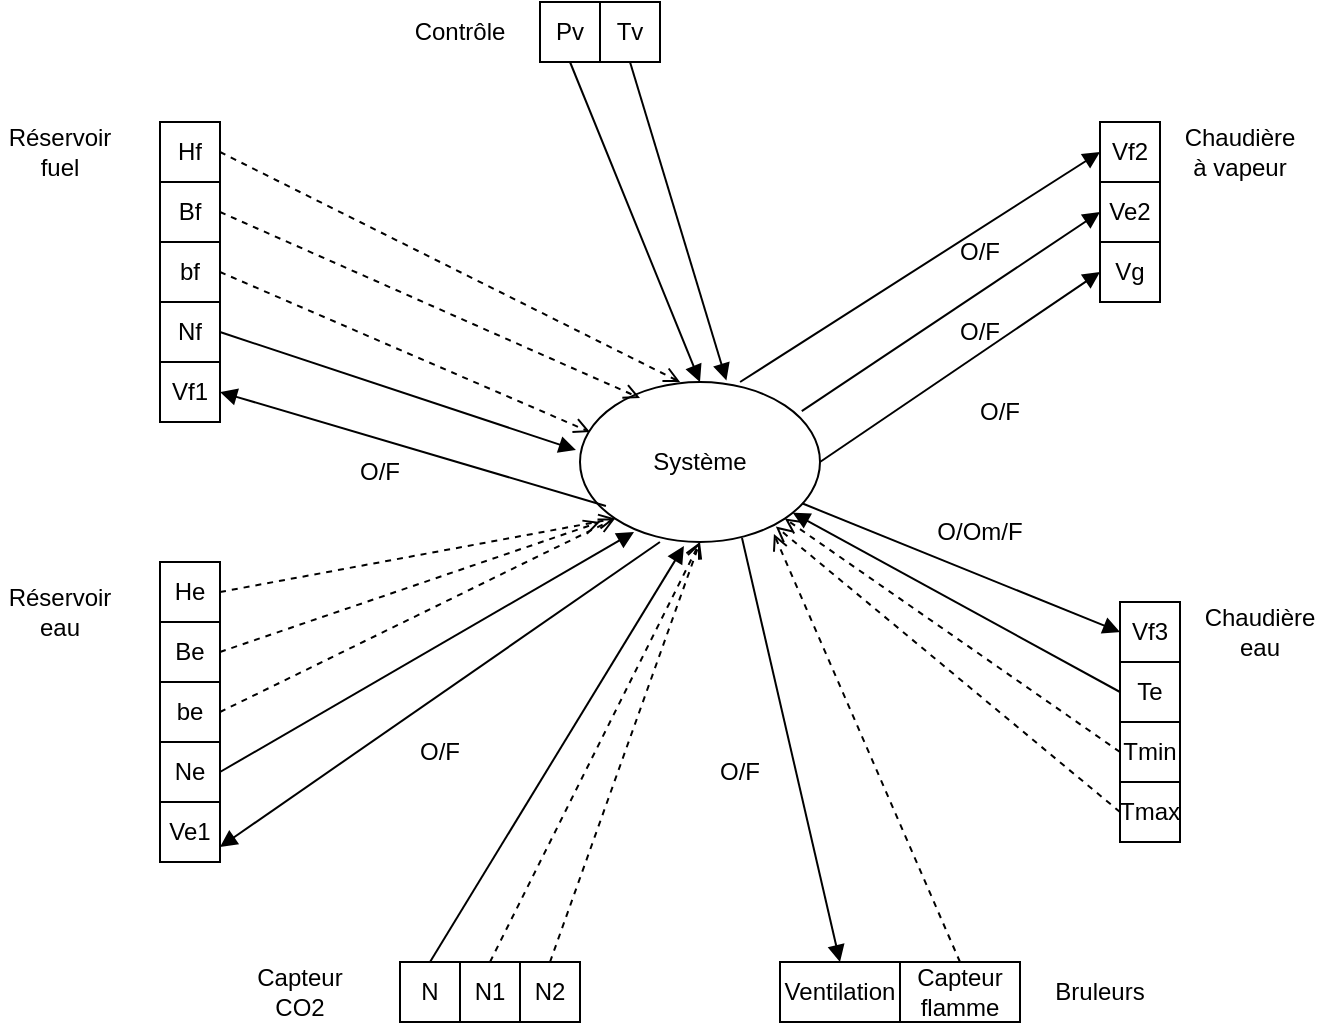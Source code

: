 <mxfile version="24.8.9">
  <diagram name="Page-1" id="usMXft0gfjrzBEacXhbt">
    <mxGraphModel dx="1518" dy="656" grid="1" gridSize="10" guides="1" tooltips="1" connect="1" arrows="1" fold="1" page="1" pageScale="1" pageWidth="827" pageHeight="1169" math="0" shadow="0">
      <root>
        <mxCell id="0" />
        <mxCell id="1" parent="0" />
        <mxCell id="W-q-eWjmGfJw_XpFfMKe-1" value="Système" style="ellipse;whiteSpace=wrap;html=1;" vertex="1" parent="1">
          <mxGeometry x="350" y="220" width="120" height="80" as="geometry" />
        </mxCell>
        <mxCell id="W-q-eWjmGfJw_XpFfMKe-2" value="Réservoir fuel" style="text;html=1;align=center;verticalAlign=middle;whiteSpace=wrap;rounded=0;" vertex="1" parent="1">
          <mxGeometry x="60" y="90" width="60" height="30" as="geometry" />
        </mxCell>
        <mxCell id="W-q-eWjmGfJw_XpFfMKe-3" value="Bruleurs" style="text;html=1;align=center;verticalAlign=middle;whiteSpace=wrap;rounded=0;" vertex="1" parent="1">
          <mxGeometry x="580" y="510" width="60" height="30" as="geometry" />
        </mxCell>
        <mxCell id="W-q-eWjmGfJw_XpFfMKe-5" value="Chaudière à vapeur" style="text;html=1;align=center;verticalAlign=middle;whiteSpace=wrap;rounded=0;" vertex="1" parent="1">
          <mxGeometry x="650" y="90" width="60" height="30" as="geometry" />
        </mxCell>
        <mxCell id="W-q-eWjmGfJw_XpFfMKe-8" value="Capteur CO2" style="text;html=1;align=center;verticalAlign=middle;whiteSpace=wrap;rounded=0;" vertex="1" parent="1">
          <mxGeometry x="180" y="510" width="60" height="30" as="geometry" />
        </mxCell>
        <mxCell id="W-q-eWjmGfJw_XpFfMKe-9" value="Hf" style="rounded=0;whiteSpace=wrap;html=1;" vertex="1" parent="1">
          <mxGeometry x="140" y="90" width="30" height="30" as="geometry" />
        </mxCell>
        <mxCell id="W-q-eWjmGfJw_XpFfMKe-10" value="Bf" style="rounded=0;whiteSpace=wrap;html=1;" vertex="1" parent="1">
          <mxGeometry x="140" y="120" width="30" height="30" as="geometry" />
        </mxCell>
        <mxCell id="W-q-eWjmGfJw_XpFfMKe-12" value="bf" style="rounded=0;whiteSpace=wrap;html=1;" vertex="1" parent="1">
          <mxGeometry x="140" y="150" width="30" height="30" as="geometry" />
        </mxCell>
        <mxCell id="W-q-eWjmGfJw_XpFfMKe-13" value="Nf" style="rounded=0;whiteSpace=wrap;html=1;" vertex="1" parent="1">
          <mxGeometry x="140" y="180" width="30" height="30" as="geometry" />
        </mxCell>
        <mxCell id="W-q-eWjmGfJw_XpFfMKe-14" value="Vf1" style="rounded=0;whiteSpace=wrap;html=1;" vertex="1" parent="1">
          <mxGeometry x="140" y="210" width="30" height="30" as="geometry" />
        </mxCell>
        <mxCell id="W-q-eWjmGfJw_XpFfMKe-15" value="" style="html=1;verticalAlign=bottom;labelBackgroundColor=none;endArrow=open;endFill=0;dashed=1;rounded=0;exitX=1;exitY=0.5;exitDx=0;exitDy=0;entryX=0.417;entryY=0;entryDx=0;entryDy=0;entryPerimeter=0;" edge="1" parent="1" source="W-q-eWjmGfJw_XpFfMKe-9" target="W-q-eWjmGfJw_XpFfMKe-1">
          <mxGeometry x="-0.236" y="93" width="160" relative="1" as="geometry">
            <mxPoint x="180" y="110" as="sourcePoint" />
            <mxPoint x="260" y="160" as="targetPoint" />
            <mxPoint as="offset" />
          </mxGeometry>
        </mxCell>
        <mxCell id="W-q-eWjmGfJw_XpFfMKe-17" value="" style="html=1;verticalAlign=bottom;labelBackgroundColor=none;endArrow=open;endFill=0;dashed=1;rounded=0;exitX=1;exitY=0.5;exitDx=0;exitDy=0;entryX=0.25;entryY=0.1;entryDx=0;entryDy=0;entryPerimeter=0;" edge="1" parent="1" source="W-q-eWjmGfJw_XpFfMKe-10" target="W-q-eWjmGfJw_XpFfMKe-1">
          <mxGeometry x="-0.236" y="93" width="160" relative="1" as="geometry">
            <mxPoint x="180" y="115" as="sourcePoint" />
            <mxPoint x="377" y="242" as="targetPoint" />
            <mxPoint as="offset" />
          </mxGeometry>
        </mxCell>
        <mxCell id="W-q-eWjmGfJw_XpFfMKe-18" value="" style="html=1;verticalAlign=bottom;labelBackgroundColor=none;endArrow=open;endFill=0;dashed=1;rounded=0;exitX=1;exitY=0.5;exitDx=0;exitDy=0;entryX=0.042;entryY=0.313;entryDx=0;entryDy=0;entryPerimeter=0;" edge="1" parent="1" source="W-q-eWjmGfJw_XpFfMKe-12" target="W-q-eWjmGfJw_XpFfMKe-1">
          <mxGeometry x="-0.236" y="93" width="160" relative="1" as="geometry">
            <mxPoint x="190" y="125" as="sourcePoint" />
            <mxPoint x="387" y="252" as="targetPoint" />
            <mxPoint as="offset" />
          </mxGeometry>
        </mxCell>
        <mxCell id="W-q-eWjmGfJw_XpFfMKe-20" value="" style="html=1;verticalAlign=bottom;labelBackgroundColor=none;endArrow=block;endFill=1;endSize=6;align=left;rounded=0;exitX=0.108;exitY=0.775;exitDx=0;exitDy=0;exitPerimeter=0;entryX=1;entryY=0.5;entryDx=0;entryDy=0;" edge="1" parent="1" source="W-q-eWjmGfJw_XpFfMKe-1" target="W-q-eWjmGfJw_XpFfMKe-14">
          <mxGeometry relative="1" as="geometry">
            <mxPoint x="60" y="260" as="sourcePoint" />
            <mxPoint x="120" y="300" as="targetPoint" />
            <mxPoint as="offset" />
          </mxGeometry>
        </mxCell>
        <mxCell id="W-q-eWjmGfJw_XpFfMKe-21" value="O/F" style="text;html=1;align=center;verticalAlign=middle;whiteSpace=wrap;rounded=0;" vertex="1" parent="1">
          <mxGeometry x="220" y="250" width="60" height="30" as="geometry" />
        </mxCell>
        <mxCell id="W-q-eWjmGfJw_XpFfMKe-22" value="" style="html=1;verticalAlign=bottom;labelBackgroundColor=none;endArrow=block;endFill=1;endSize=6;align=left;rounded=0;exitX=1;exitY=0.5;exitDx=0;exitDy=0;entryX=-0.017;entryY=0.425;entryDx=0;entryDy=0;entryPerimeter=0;" edge="1" parent="1" source="W-q-eWjmGfJw_XpFfMKe-13" target="W-q-eWjmGfJw_XpFfMKe-1">
          <mxGeometry relative="1" as="geometry">
            <mxPoint x="373" y="292" as="sourcePoint" />
            <mxPoint x="180" y="235" as="targetPoint" />
            <mxPoint as="offset" />
          </mxGeometry>
        </mxCell>
        <mxCell id="W-q-eWjmGfJw_XpFfMKe-23" value="Vf2" style="rounded=0;whiteSpace=wrap;html=1;" vertex="1" parent="1">
          <mxGeometry x="610" y="90" width="30" height="30" as="geometry" />
        </mxCell>
        <mxCell id="W-q-eWjmGfJw_XpFfMKe-25" value="Ve2" style="rounded=0;whiteSpace=wrap;html=1;" vertex="1" parent="1">
          <mxGeometry x="610" y="120" width="30" height="30" as="geometry" />
        </mxCell>
        <mxCell id="W-q-eWjmGfJw_XpFfMKe-27" value="Vg" style="rounded=0;whiteSpace=wrap;html=1;" vertex="1" parent="1">
          <mxGeometry x="610" y="150" width="30" height="30" as="geometry" />
        </mxCell>
        <mxCell id="W-q-eWjmGfJw_XpFfMKe-29" value="Chaudière eau" style="text;html=1;align=center;verticalAlign=middle;whiteSpace=wrap;rounded=0;" vertex="1" parent="1">
          <mxGeometry x="660" y="330" width="60" height="30" as="geometry" />
        </mxCell>
        <mxCell id="W-q-eWjmGfJw_XpFfMKe-31" value="Vf3" style="rounded=0;whiteSpace=wrap;html=1;" vertex="1" parent="1">
          <mxGeometry x="620" y="330" width="30" height="30" as="geometry" />
        </mxCell>
        <mxCell id="W-q-eWjmGfJw_XpFfMKe-32" value="Te" style="rounded=0;whiteSpace=wrap;html=1;" vertex="1" parent="1">
          <mxGeometry x="620" y="360" width="30" height="30" as="geometry" />
        </mxCell>
        <mxCell id="W-q-eWjmGfJw_XpFfMKe-33" value="Tmin" style="rounded=0;whiteSpace=wrap;html=1;" vertex="1" parent="1">
          <mxGeometry x="620" y="390" width="30" height="30" as="geometry" />
        </mxCell>
        <mxCell id="W-q-eWjmGfJw_XpFfMKe-34" value="Tmax" style="rounded=0;whiteSpace=wrap;html=1;" vertex="1" parent="1">
          <mxGeometry x="620" y="420" width="30" height="30" as="geometry" />
        </mxCell>
        <mxCell id="W-q-eWjmGfJw_XpFfMKe-36" value="N" style="rounded=0;whiteSpace=wrap;html=1;" vertex="1" parent="1">
          <mxGeometry x="260" y="510" width="30" height="30" as="geometry" />
        </mxCell>
        <mxCell id="W-q-eWjmGfJw_XpFfMKe-38" value="N1" style="rounded=0;whiteSpace=wrap;html=1;" vertex="1" parent="1">
          <mxGeometry x="290" y="510" width="30" height="30" as="geometry" />
        </mxCell>
        <mxCell id="W-q-eWjmGfJw_XpFfMKe-40" value="N2" style="rounded=0;whiteSpace=wrap;html=1;" vertex="1" parent="1">
          <mxGeometry x="320" y="510" width="30" height="30" as="geometry" />
        </mxCell>
        <mxCell id="W-q-eWjmGfJw_XpFfMKe-41" value="Réservoir eau" style="text;html=1;align=center;verticalAlign=middle;whiteSpace=wrap;rounded=0;" vertex="1" parent="1">
          <mxGeometry x="60" y="320" width="60" height="30" as="geometry" />
        </mxCell>
        <mxCell id="W-q-eWjmGfJw_XpFfMKe-47" value="He" style="rounded=0;whiteSpace=wrap;html=1;" vertex="1" parent="1">
          <mxGeometry x="140" y="310" width="30" height="30" as="geometry" />
        </mxCell>
        <mxCell id="W-q-eWjmGfJw_XpFfMKe-49" value="Be" style="rounded=0;whiteSpace=wrap;html=1;" vertex="1" parent="1">
          <mxGeometry x="140" y="340" width="30" height="30" as="geometry" />
        </mxCell>
        <mxCell id="W-q-eWjmGfJw_XpFfMKe-50" value="be" style="rounded=0;whiteSpace=wrap;html=1;" vertex="1" parent="1">
          <mxGeometry x="140" y="370" width="30" height="30" as="geometry" />
        </mxCell>
        <mxCell id="W-q-eWjmGfJw_XpFfMKe-51" value="Ne" style="rounded=0;whiteSpace=wrap;html=1;" vertex="1" parent="1">
          <mxGeometry x="140" y="400" width="30" height="30" as="geometry" />
        </mxCell>
        <mxCell id="W-q-eWjmGfJw_XpFfMKe-52" value="Ve1" style="rounded=0;whiteSpace=wrap;html=1;" vertex="1" parent="1">
          <mxGeometry x="140" y="430" width="30" height="30" as="geometry" />
        </mxCell>
        <mxCell id="W-q-eWjmGfJw_XpFfMKe-54" value="Ventilation" style="rounded=0;whiteSpace=wrap;html=1;" vertex="1" parent="1">
          <mxGeometry x="450" y="510" width="60" height="30" as="geometry" />
        </mxCell>
        <mxCell id="W-q-eWjmGfJw_XpFfMKe-55" value="Capteur flamme" style="rounded=0;whiteSpace=wrap;html=1;" vertex="1" parent="1">
          <mxGeometry x="510" y="510" width="60" height="30" as="geometry" />
        </mxCell>
        <mxCell id="W-q-eWjmGfJw_XpFfMKe-57" value="" style="html=1;verticalAlign=bottom;labelBackgroundColor=none;endArrow=open;endFill=0;dashed=1;rounded=0;exitX=1;exitY=0.5;exitDx=0;exitDy=0;entryX=0;entryY=1;entryDx=0;entryDy=0;" edge="1" parent="1" source="W-q-eWjmGfJw_XpFfMKe-47" target="W-q-eWjmGfJw_XpFfMKe-1">
          <mxGeometry x="-0.236" y="93" width="160" relative="1" as="geometry">
            <mxPoint x="180" y="115" as="sourcePoint" />
            <mxPoint x="410" y="230" as="targetPoint" />
            <mxPoint as="offset" />
          </mxGeometry>
        </mxCell>
        <mxCell id="W-q-eWjmGfJw_XpFfMKe-58" value="" style="html=1;verticalAlign=bottom;labelBackgroundColor=none;endArrow=open;endFill=0;dashed=1;rounded=0;exitX=1;exitY=0.5;exitDx=0;exitDy=0;" edge="1" parent="1" source="W-q-eWjmGfJw_XpFfMKe-49">
          <mxGeometry x="-0.236" y="93" width="160" relative="1" as="geometry">
            <mxPoint x="180" y="145" as="sourcePoint" />
            <mxPoint x="360" y="290" as="targetPoint" />
            <mxPoint as="offset" />
          </mxGeometry>
        </mxCell>
        <mxCell id="W-q-eWjmGfJw_XpFfMKe-59" value="" style="html=1;verticalAlign=bottom;labelBackgroundColor=none;endArrow=open;endFill=0;dashed=1;rounded=0;exitX=1;exitY=0.5;exitDx=0;exitDy=0;entryX=0;entryY=1;entryDx=0;entryDy=0;" edge="1" parent="1" source="W-q-eWjmGfJw_XpFfMKe-50" target="W-q-eWjmGfJw_XpFfMKe-1">
          <mxGeometry x="-0.236" y="93" width="160" relative="1" as="geometry">
            <mxPoint x="180" y="175" as="sourcePoint" />
            <mxPoint x="419" y="300" as="targetPoint" />
            <mxPoint as="offset" />
          </mxGeometry>
        </mxCell>
        <mxCell id="W-q-eWjmGfJw_XpFfMKe-60" value="" style="html=1;verticalAlign=bottom;labelBackgroundColor=none;endArrow=block;endFill=1;endSize=6;align=left;rounded=0;exitX=1;exitY=0.5;exitDx=0;exitDy=0;entryX=0.225;entryY=0.938;entryDx=0;entryDy=0;entryPerimeter=0;" edge="1" parent="1" source="W-q-eWjmGfJw_XpFfMKe-51" target="W-q-eWjmGfJw_XpFfMKe-1">
          <mxGeometry relative="1" as="geometry">
            <mxPoint x="180" y="205" as="sourcePoint" />
            <mxPoint x="358" y="264" as="targetPoint" />
            <mxPoint as="offset" />
          </mxGeometry>
        </mxCell>
        <mxCell id="W-q-eWjmGfJw_XpFfMKe-61" value="" style="html=1;verticalAlign=bottom;labelBackgroundColor=none;endArrow=block;endFill=1;endSize=6;align=left;rounded=0;entryX=1;entryY=0.75;entryDx=0;entryDy=0;exitX=0.333;exitY=1;exitDx=0;exitDy=0;exitPerimeter=0;" edge="1" parent="1" source="W-q-eWjmGfJw_XpFfMKe-1" target="W-q-eWjmGfJw_XpFfMKe-52">
          <mxGeometry relative="1" as="geometry">
            <mxPoint x="460" y="310" as="sourcePoint" />
            <mxPoint x="180" y="235" as="targetPoint" />
            <mxPoint as="offset" />
            <Array as="points" />
          </mxGeometry>
        </mxCell>
        <mxCell id="W-q-eWjmGfJw_XpFfMKe-62" value="O/F" style="text;html=1;align=center;verticalAlign=middle;whiteSpace=wrap;rounded=0;" vertex="1" parent="1">
          <mxGeometry x="250" y="390" width="60" height="30" as="geometry" />
        </mxCell>
        <mxCell id="W-q-eWjmGfJw_XpFfMKe-63" value="" style="html=1;verticalAlign=bottom;labelBackgroundColor=none;endArrow=block;endFill=1;endSize=6;align=left;rounded=0;exitX=0.5;exitY=0;exitDx=0;exitDy=0;entryX=0.433;entryY=1.025;entryDx=0;entryDy=0;entryPerimeter=0;" edge="1" parent="1" source="W-q-eWjmGfJw_XpFfMKe-36" target="W-q-eWjmGfJw_XpFfMKe-1">
          <mxGeometry relative="1" as="geometry">
            <mxPoint x="180" y="425" as="sourcePoint" />
            <mxPoint x="387" y="305" as="targetPoint" />
            <mxPoint as="offset" />
          </mxGeometry>
        </mxCell>
        <mxCell id="W-q-eWjmGfJw_XpFfMKe-64" value="" style="html=1;verticalAlign=bottom;labelBackgroundColor=none;endArrow=open;endFill=0;dashed=1;rounded=0;exitX=0.5;exitY=0;exitDx=0;exitDy=0;entryX=0.5;entryY=1;entryDx=0;entryDy=0;" edge="1" parent="1" source="W-q-eWjmGfJw_XpFfMKe-38" target="W-q-eWjmGfJw_XpFfMKe-1">
          <mxGeometry x="-0.236" y="93" width="160" relative="1" as="geometry">
            <mxPoint x="180" y="395" as="sourcePoint" />
            <mxPoint x="378" y="298" as="targetPoint" />
            <mxPoint as="offset" />
          </mxGeometry>
        </mxCell>
        <mxCell id="W-q-eWjmGfJw_XpFfMKe-65" value="" style="html=1;verticalAlign=bottom;labelBackgroundColor=none;endArrow=open;endFill=0;dashed=1;rounded=0;exitX=0.5;exitY=0;exitDx=0;exitDy=0;entryX=0.5;entryY=1;entryDx=0;entryDy=0;" edge="1" parent="1" source="W-q-eWjmGfJw_XpFfMKe-40" target="W-q-eWjmGfJw_XpFfMKe-1">
          <mxGeometry x="-0.236" y="93" width="160" relative="1" as="geometry">
            <mxPoint x="315" y="520" as="sourcePoint" />
            <mxPoint x="420" y="310" as="targetPoint" />
            <mxPoint as="offset" />
          </mxGeometry>
        </mxCell>
        <mxCell id="W-q-eWjmGfJw_XpFfMKe-66" value="" style="html=1;verticalAlign=bottom;labelBackgroundColor=none;endArrow=block;endFill=1;endSize=6;align=left;rounded=0;entryX=0.5;entryY=0;entryDx=0;entryDy=0;exitX=0.675;exitY=0.975;exitDx=0;exitDy=0;exitPerimeter=0;" edge="1" parent="1" source="W-q-eWjmGfJw_XpFfMKe-1" target="W-q-eWjmGfJw_XpFfMKe-54">
          <mxGeometry relative="1" as="geometry">
            <mxPoint x="400" y="310" as="sourcePoint" />
            <mxPoint x="180" y="463" as="targetPoint" />
            <mxPoint as="offset" />
            <Array as="points" />
          </mxGeometry>
        </mxCell>
        <mxCell id="W-q-eWjmGfJw_XpFfMKe-67" value="O/F" style="text;html=1;align=center;verticalAlign=middle;whiteSpace=wrap;rounded=0;" vertex="1" parent="1">
          <mxGeometry x="400" y="400" width="60" height="30" as="geometry" />
        </mxCell>
        <mxCell id="W-q-eWjmGfJw_XpFfMKe-69" value="" style="html=1;verticalAlign=bottom;labelBackgroundColor=none;endArrow=open;endFill=0;dashed=1;rounded=0;exitX=0.5;exitY=0;exitDx=0;exitDy=0;entryX=0.808;entryY=0.95;entryDx=0;entryDy=0;entryPerimeter=0;" edge="1" parent="1" source="W-q-eWjmGfJw_XpFfMKe-55" target="W-q-eWjmGfJw_XpFfMKe-1">
          <mxGeometry x="-0.236" y="93" width="160" relative="1" as="geometry">
            <mxPoint x="345" y="520" as="sourcePoint" />
            <mxPoint x="420" y="310" as="targetPoint" />
            <mxPoint as="offset" />
          </mxGeometry>
        </mxCell>
        <mxCell id="W-q-eWjmGfJw_XpFfMKe-70" value="" style="html=1;verticalAlign=bottom;labelBackgroundColor=none;endArrow=block;endFill=1;endSize=6;align=left;rounded=0;entryX=0;entryY=0.5;entryDx=0;entryDy=0;" edge="1" parent="1" source="W-q-eWjmGfJw_XpFfMKe-1" target="W-q-eWjmGfJw_XpFfMKe-31">
          <mxGeometry relative="1" as="geometry">
            <mxPoint x="373" y="292" as="sourcePoint" />
            <mxPoint x="180" y="235" as="targetPoint" />
            <mxPoint as="offset" />
          </mxGeometry>
        </mxCell>
        <mxCell id="W-q-eWjmGfJw_XpFfMKe-71" value="O/Om/F" style="text;html=1;align=center;verticalAlign=middle;whiteSpace=wrap;rounded=0;" vertex="1" parent="1">
          <mxGeometry x="520" y="280" width="60" height="30" as="geometry" />
        </mxCell>
        <mxCell id="W-q-eWjmGfJw_XpFfMKe-73" value="" style="html=1;verticalAlign=bottom;labelBackgroundColor=none;endArrow=block;endFill=1;endSize=6;align=left;rounded=0;exitX=0;exitY=0.5;exitDx=0;exitDy=0;" edge="1" parent="1" source="W-q-eWjmGfJw_XpFfMKe-32" target="W-q-eWjmGfJw_XpFfMKe-1">
          <mxGeometry relative="1" as="geometry">
            <mxPoint x="180" y="425" as="sourcePoint" />
            <mxPoint x="387" y="305" as="targetPoint" />
            <mxPoint as="offset" />
          </mxGeometry>
        </mxCell>
        <mxCell id="W-q-eWjmGfJw_XpFfMKe-74" value="" style="html=1;verticalAlign=bottom;labelBackgroundColor=none;endArrow=open;endFill=0;dashed=1;rounded=0;exitX=0;exitY=0.5;exitDx=0;exitDy=0;entryX=1;entryY=1;entryDx=0;entryDy=0;" edge="1" parent="1" source="W-q-eWjmGfJw_XpFfMKe-33" target="W-q-eWjmGfJw_XpFfMKe-1">
          <mxGeometry x="-0.233" y="93" width="160" relative="1" as="geometry">
            <mxPoint x="550" y="520" as="sourcePoint" />
            <mxPoint x="457" y="306" as="targetPoint" />
            <mxPoint as="offset" />
          </mxGeometry>
        </mxCell>
        <mxCell id="W-q-eWjmGfJw_XpFfMKe-76" value="" style="html=1;verticalAlign=bottom;labelBackgroundColor=none;endArrow=open;endFill=0;dashed=1;rounded=0;exitX=0;exitY=0.5;exitDx=0;exitDy=0;entryX=0.816;entryY=0.903;entryDx=0;entryDy=0;entryPerimeter=0;" edge="1" parent="1" source="W-q-eWjmGfJw_XpFfMKe-34" target="W-q-eWjmGfJw_XpFfMKe-1">
          <mxGeometry x="-0.236" y="93" width="160" relative="1" as="geometry">
            <mxPoint x="630" y="415" as="sourcePoint" />
            <mxPoint x="462" y="298" as="targetPoint" />
            <mxPoint as="offset" />
          </mxGeometry>
        </mxCell>
        <mxCell id="W-q-eWjmGfJw_XpFfMKe-77" value="" style="html=1;verticalAlign=bottom;labelBackgroundColor=none;endArrow=block;endFill=1;endSize=6;align=left;rounded=0;exitX=1;exitY=0.5;exitDx=0;exitDy=0;entryX=0;entryY=0.5;entryDx=0;entryDy=0;" edge="1" parent="1" source="W-q-eWjmGfJw_XpFfMKe-1" target="W-q-eWjmGfJw_XpFfMKe-27">
          <mxGeometry relative="1" as="geometry">
            <mxPoint x="373" y="292" as="sourcePoint" />
            <mxPoint x="180" y="235" as="targetPoint" />
            <mxPoint as="offset" />
          </mxGeometry>
        </mxCell>
        <mxCell id="W-q-eWjmGfJw_XpFfMKe-78" value="" style="html=1;verticalAlign=bottom;labelBackgroundColor=none;endArrow=block;endFill=1;endSize=6;align=left;rounded=0;exitX=0.924;exitY=0.182;exitDx=0;exitDy=0;entryX=0;entryY=0.5;entryDx=0;entryDy=0;exitPerimeter=0;" edge="1" parent="1" source="W-q-eWjmGfJw_XpFfMKe-1" target="W-q-eWjmGfJw_XpFfMKe-25">
          <mxGeometry relative="1" as="geometry">
            <mxPoint x="480" y="270" as="sourcePoint" />
            <mxPoint x="620" y="175" as="targetPoint" />
            <mxPoint as="offset" />
          </mxGeometry>
        </mxCell>
        <mxCell id="W-q-eWjmGfJw_XpFfMKe-79" value="" style="html=1;verticalAlign=bottom;labelBackgroundColor=none;endArrow=block;endFill=1;endSize=6;align=left;rounded=0;exitX=0.667;exitY=0;exitDx=0;exitDy=0;entryX=0;entryY=0.5;entryDx=0;entryDy=0;exitPerimeter=0;" edge="1" parent="1" source="W-q-eWjmGfJw_XpFfMKe-1" target="W-q-eWjmGfJw_XpFfMKe-23">
          <mxGeometry relative="1" as="geometry">
            <mxPoint x="490" y="280" as="sourcePoint" />
            <mxPoint x="630" y="185" as="targetPoint" />
            <mxPoint as="offset" />
          </mxGeometry>
        </mxCell>
        <mxCell id="W-q-eWjmGfJw_XpFfMKe-80" value="O/F" style="text;html=1;align=center;verticalAlign=middle;whiteSpace=wrap;rounded=0;" vertex="1" parent="1">
          <mxGeometry x="530" y="220" width="60" height="30" as="geometry" />
        </mxCell>
        <mxCell id="W-q-eWjmGfJw_XpFfMKe-82" value="O/F" style="text;html=1;align=center;verticalAlign=middle;whiteSpace=wrap;rounded=0;" vertex="1" parent="1">
          <mxGeometry x="520" y="180" width="60" height="30" as="geometry" />
        </mxCell>
        <mxCell id="W-q-eWjmGfJw_XpFfMKe-83" value="O/F" style="text;html=1;align=center;verticalAlign=middle;whiteSpace=wrap;rounded=0;" vertex="1" parent="1">
          <mxGeometry x="520" y="140" width="60" height="30" as="geometry" />
        </mxCell>
        <mxCell id="W-q-eWjmGfJw_XpFfMKe-84" value="Contrôle" style="text;html=1;align=center;verticalAlign=middle;whiteSpace=wrap;rounded=0;" vertex="1" parent="1">
          <mxGeometry x="260" y="30" width="60" height="30" as="geometry" />
        </mxCell>
        <mxCell id="W-q-eWjmGfJw_XpFfMKe-86" value="Pv" style="rounded=0;whiteSpace=wrap;html=1;" vertex="1" parent="1">
          <mxGeometry x="330" y="30" width="30" height="30" as="geometry" />
        </mxCell>
        <mxCell id="W-q-eWjmGfJw_XpFfMKe-89" value="Tv" style="rounded=0;whiteSpace=wrap;html=1;" vertex="1" parent="1">
          <mxGeometry x="360" y="30" width="30" height="30" as="geometry" />
        </mxCell>
        <mxCell id="W-q-eWjmGfJw_XpFfMKe-90" value="" style="html=1;verticalAlign=bottom;labelBackgroundColor=none;endArrow=block;endFill=1;endSize=6;align=left;rounded=0;exitX=0.5;exitY=1;exitDx=0;exitDy=0;entryX=0.5;entryY=0;entryDx=0;entryDy=0;" edge="1" parent="1" source="W-q-eWjmGfJw_XpFfMKe-86" target="W-q-eWjmGfJw_XpFfMKe-1">
          <mxGeometry relative="1" as="geometry">
            <mxPoint x="180" y="205" as="sourcePoint" />
            <mxPoint x="358" y="264" as="targetPoint" />
            <mxPoint as="offset" />
          </mxGeometry>
        </mxCell>
        <mxCell id="W-q-eWjmGfJw_XpFfMKe-91" value="" style="html=1;verticalAlign=bottom;labelBackgroundColor=none;endArrow=block;endFill=1;endSize=6;align=left;rounded=0;exitX=0.5;exitY=1;exitDx=0;exitDy=0;entryX=0.61;entryY=-0.009;entryDx=0;entryDy=0;entryPerimeter=0;" edge="1" parent="1" source="W-q-eWjmGfJw_XpFfMKe-89" target="W-q-eWjmGfJw_XpFfMKe-1">
          <mxGeometry relative="1" as="geometry">
            <mxPoint x="190" y="215" as="sourcePoint" />
            <mxPoint x="368" y="274" as="targetPoint" />
            <mxPoint as="offset" />
          </mxGeometry>
        </mxCell>
      </root>
    </mxGraphModel>
  </diagram>
</mxfile>
